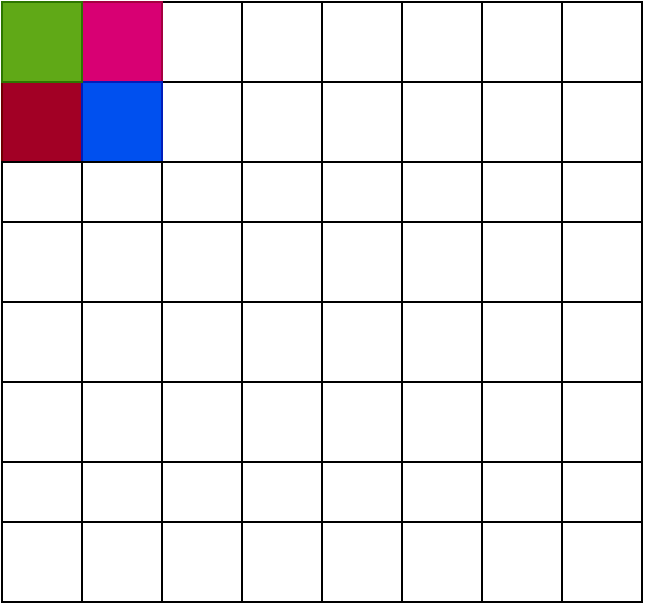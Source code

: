 <mxfile>
    <diagram id="rA5GnyouYawb8quKezNB" name="Page-1">
        <mxGraphModel dx="1181" dy="519" grid="1" gridSize="10" guides="1" tooltips="1" connect="1" arrows="1" fold="1" page="1" pageScale="1" pageWidth="850" pageHeight="1100" math="0" shadow="0">
            <root>
                <mxCell id="0"/>
                <mxCell id="1" parent="0"/>
                <mxCell id="2" value="" style="rounded=0;whiteSpace=wrap;html=1;" vertex="1" parent="1">
                    <mxGeometry x="440" y="240" width="40" height="40" as="geometry"/>
                </mxCell>
                <mxCell id="3" value="" style="rounded=0;whiteSpace=wrap;html=1;" vertex="1" parent="1">
                    <mxGeometry x="480" y="240" width="40" height="40" as="geometry"/>
                </mxCell>
                <mxCell id="4" value="" style="rounded=0;whiteSpace=wrap;html=1;" vertex="1" parent="1">
                    <mxGeometry x="440" y="280" width="40" height="40" as="geometry"/>
                </mxCell>
                <mxCell id="5" value="" style="rounded=0;whiteSpace=wrap;html=1;" vertex="1" parent="1">
                    <mxGeometry x="480" y="280" width="40" height="40" as="geometry"/>
                </mxCell>
                <mxCell id="6" value="" style="rounded=0;whiteSpace=wrap;html=1;" vertex="1" parent="1">
                    <mxGeometry x="440" y="320" width="40" height="40" as="geometry"/>
                </mxCell>
                <mxCell id="7" value="" style="rounded=0;whiteSpace=wrap;html=1;" vertex="1" parent="1">
                    <mxGeometry x="480" y="320" width="40" height="40" as="geometry"/>
                </mxCell>
                <mxCell id="8" value="" style="rounded=0;whiteSpace=wrap;html=1;" vertex="1" parent="1">
                    <mxGeometry x="440" y="350" width="40" height="40" as="geometry"/>
                </mxCell>
                <mxCell id="9" value="" style="rounded=0;whiteSpace=wrap;html=1;" vertex="1" parent="1">
                    <mxGeometry x="480" y="350" width="40" height="40" as="geometry"/>
                </mxCell>
                <mxCell id="10" value="" style="rounded=0;whiteSpace=wrap;html=1;" vertex="1" parent="1">
                    <mxGeometry x="360" y="240" width="40" height="40" as="geometry"/>
                </mxCell>
                <mxCell id="11" value="" style="rounded=0;whiteSpace=wrap;html=1;" vertex="1" parent="1">
                    <mxGeometry x="400" y="240" width="40" height="40" as="geometry"/>
                </mxCell>
                <mxCell id="12" value="" style="rounded=0;whiteSpace=wrap;html=1;" vertex="1" parent="1">
                    <mxGeometry x="360" y="280" width="40" height="40" as="geometry"/>
                </mxCell>
                <mxCell id="13" value="" style="rounded=0;whiteSpace=wrap;html=1;" vertex="1" parent="1">
                    <mxGeometry x="400" y="280" width="40" height="40" as="geometry"/>
                </mxCell>
                <mxCell id="14" value="" style="rounded=0;whiteSpace=wrap;html=1;" vertex="1" parent="1">
                    <mxGeometry x="360" y="320" width="40" height="40" as="geometry"/>
                </mxCell>
                <mxCell id="15" value="" style="rounded=0;whiteSpace=wrap;html=1;" vertex="1" parent="1">
                    <mxGeometry x="400" y="320" width="40" height="40" as="geometry"/>
                </mxCell>
                <mxCell id="16" value="" style="rounded=0;whiteSpace=wrap;html=1;" vertex="1" parent="1">
                    <mxGeometry x="360" y="350" width="40" height="40" as="geometry"/>
                </mxCell>
                <mxCell id="17" value="" style="rounded=0;whiteSpace=wrap;html=1;" vertex="1" parent="1">
                    <mxGeometry x="400" y="350" width="40" height="40" as="geometry"/>
                </mxCell>
                <mxCell id="34" value="" style="rounded=0;whiteSpace=wrap;html=1;" vertex="1" parent="1">
                    <mxGeometry x="440" y="90" width="40" height="40" as="geometry"/>
                </mxCell>
                <mxCell id="35" value="" style="rounded=0;whiteSpace=wrap;html=1;" vertex="1" parent="1">
                    <mxGeometry x="480" y="90" width="40" height="40" as="geometry"/>
                </mxCell>
                <mxCell id="36" value="" style="rounded=0;whiteSpace=wrap;html=1;" vertex="1" parent="1">
                    <mxGeometry x="440" y="130" width="40" height="40" as="geometry"/>
                </mxCell>
                <mxCell id="37" value="" style="rounded=0;whiteSpace=wrap;html=1;" vertex="1" parent="1">
                    <mxGeometry x="480" y="130" width="40" height="40" as="geometry"/>
                </mxCell>
                <mxCell id="38" value="" style="rounded=0;whiteSpace=wrap;html=1;" vertex="1" parent="1">
                    <mxGeometry x="440" y="170" width="40" height="40" as="geometry"/>
                </mxCell>
                <mxCell id="39" value="" style="rounded=0;whiteSpace=wrap;html=1;" vertex="1" parent="1">
                    <mxGeometry x="480" y="170" width="40" height="40" as="geometry"/>
                </mxCell>
                <mxCell id="40" value="" style="rounded=0;whiteSpace=wrap;html=1;" vertex="1" parent="1">
                    <mxGeometry x="440" y="200" width="40" height="40" as="geometry"/>
                </mxCell>
                <mxCell id="41" value="" style="rounded=0;whiteSpace=wrap;html=1;" vertex="1" parent="1">
                    <mxGeometry x="480" y="200" width="40" height="40" as="geometry"/>
                </mxCell>
                <mxCell id="42" value="" style="rounded=0;whiteSpace=wrap;html=1;" vertex="1" parent="1">
                    <mxGeometry x="360" y="90" width="40" height="40" as="geometry"/>
                </mxCell>
                <mxCell id="43" value="" style="rounded=0;whiteSpace=wrap;html=1;" vertex="1" parent="1">
                    <mxGeometry x="400" y="90" width="40" height="40" as="geometry"/>
                </mxCell>
                <mxCell id="44" value="" style="rounded=0;whiteSpace=wrap;html=1;" vertex="1" parent="1">
                    <mxGeometry x="360" y="130" width="40" height="40" as="geometry"/>
                </mxCell>
                <mxCell id="45" value="" style="rounded=0;whiteSpace=wrap;html=1;" vertex="1" parent="1">
                    <mxGeometry x="400" y="130" width="40" height="40" as="geometry"/>
                </mxCell>
                <mxCell id="46" value="" style="rounded=0;whiteSpace=wrap;html=1;" vertex="1" parent="1">
                    <mxGeometry x="360" y="170" width="40" height="40" as="geometry"/>
                </mxCell>
                <mxCell id="47" value="" style="rounded=0;whiteSpace=wrap;html=1;" vertex="1" parent="1">
                    <mxGeometry x="400" y="170" width="40" height="40" as="geometry"/>
                </mxCell>
                <mxCell id="48" value="" style="rounded=0;whiteSpace=wrap;html=1;" vertex="1" parent="1">
                    <mxGeometry x="360" y="200" width="40" height="40" as="geometry"/>
                </mxCell>
                <mxCell id="49" value="" style="rounded=0;whiteSpace=wrap;html=1;" vertex="1" parent="1">
                    <mxGeometry x="400" y="200" width="40" height="40" as="geometry"/>
                </mxCell>
                <mxCell id="50" value="" style="rounded=0;whiteSpace=wrap;html=1;" vertex="1" parent="1">
                    <mxGeometry x="280" y="240" width="40" height="40" as="geometry"/>
                </mxCell>
                <mxCell id="51" value="" style="rounded=0;whiteSpace=wrap;html=1;" vertex="1" parent="1">
                    <mxGeometry x="320" y="240" width="40" height="40" as="geometry"/>
                </mxCell>
                <mxCell id="52" value="" style="rounded=0;whiteSpace=wrap;html=1;" vertex="1" parent="1">
                    <mxGeometry x="280" y="280" width="40" height="40" as="geometry"/>
                </mxCell>
                <mxCell id="53" value="" style="rounded=0;whiteSpace=wrap;html=1;" vertex="1" parent="1">
                    <mxGeometry x="320" y="280" width="40" height="40" as="geometry"/>
                </mxCell>
                <mxCell id="54" value="" style="rounded=0;whiteSpace=wrap;html=1;" vertex="1" parent="1">
                    <mxGeometry x="280" y="320" width="40" height="40" as="geometry"/>
                </mxCell>
                <mxCell id="55" value="" style="rounded=0;whiteSpace=wrap;html=1;" vertex="1" parent="1">
                    <mxGeometry x="320" y="320" width="40" height="40" as="geometry"/>
                </mxCell>
                <mxCell id="56" value="" style="rounded=0;whiteSpace=wrap;html=1;" vertex="1" parent="1">
                    <mxGeometry x="280" y="350" width="40" height="40" as="geometry"/>
                </mxCell>
                <mxCell id="57" value="" style="rounded=0;whiteSpace=wrap;html=1;" vertex="1" parent="1">
                    <mxGeometry x="320" y="350" width="40" height="40" as="geometry"/>
                </mxCell>
                <mxCell id="58" value="" style="rounded=0;whiteSpace=wrap;html=1;" vertex="1" parent="1">
                    <mxGeometry x="200" y="240" width="40" height="40" as="geometry"/>
                </mxCell>
                <mxCell id="59" value="" style="rounded=0;whiteSpace=wrap;html=1;" vertex="1" parent="1">
                    <mxGeometry x="240" y="240" width="40" height="40" as="geometry"/>
                </mxCell>
                <mxCell id="60" value="" style="rounded=0;whiteSpace=wrap;html=1;" vertex="1" parent="1">
                    <mxGeometry x="200" y="280" width="40" height="40" as="geometry"/>
                </mxCell>
                <mxCell id="61" value="" style="rounded=0;whiteSpace=wrap;html=1;" vertex="1" parent="1">
                    <mxGeometry x="240" y="280" width="40" height="40" as="geometry"/>
                </mxCell>
                <mxCell id="62" value="" style="rounded=0;whiteSpace=wrap;html=1;" vertex="1" parent="1">
                    <mxGeometry x="200" y="320" width="40" height="40" as="geometry"/>
                </mxCell>
                <mxCell id="63" value="" style="rounded=0;whiteSpace=wrap;html=1;" vertex="1" parent="1">
                    <mxGeometry x="240" y="320" width="40" height="40" as="geometry"/>
                </mxCell>
                <mxCell id="64" value="" style="rounded=0;whiteSpace=wrap;html=1;" vertex="1" parent="1">
                    <mxGeometry x="200" y="350" width="40" height="40" as="geometry"/>
                </mxCell>
                <mxCell id="65" value="" style="rounded=0;whiteSpace=wrap;html=1;" vertex="1" parent="1">
                    <mxGeometry x="240" y="350" width="40" height="40" as="geometry"/>
                </mxCell>
                <mxCell id="66" value="" style="rounded=0;whiteSpace=wrap;html=1;" vertex="1" parent="1">
                    <mxGeometry x="280" y="90" width="40" height="40" as="geometry"/>
                </mxCell>
                <mxCell id="67" value="" style="rounded=0;whiteSpace=wrap;html=1;" vertex="1" parent="1">
                    <mxGeometry x="320" y="90" width="40" height="40" as="geometry"/>
                </mxCell>
                <mxCell id="68" value="" style="rounded=0;whiteSpace=wrap;html=1;" vertex="1" parent="1">
                    <mxGeometry x="280" y="130" width="40" height="40" as="geometry"/>
                </mxCell>
                <mxCell id="69" value="" style="rounded=0;whiteSpace=wrap;html=1;" vertex="1" parent="1">
                    <mxGeometry x="320" y="130" width="40" height="40" as="geometry"/>
                </mxCell>
                <mxCell id="70" value="" style="rounded=0;whiteSpace=wrap;html=1;" vertex="1" parent="1">
                    <mxGeometry x="280" y="170" width="40" height="40" as="geometry"/>
                </mxCell>
                <mxCell id="71" value="" style="rounded=0;whiteSpace=wrap;html=1;" vertex="1" parent="1">
                    <mxGeometry x="320" y="170" width="40" height="40" as="geometry"/>
                </mxCell>
                <mxCell id="72" value="" style="rounded=0;whiteSpace=wrap;html=1;" vertex="1" parent="1">
                    <mxGeometry x="280" y="200" width="40" height="40" as="geometry"/>
                </mxCell>
                <mxCell id="73" value="" style="rounded=0;whiteSpace=wrap;html=1;" vertex="1" parent="1">
                    <mxGeometry x="320" y="200" width="40" height="40" as="geometry"/>
                </mxCell>
                <mxCell id="75" value="" style="rounded=0;whiteSpace=wrap;html=1;fillColor=#d80073;fontColor=#ffffff;strokeColor=#A50040;" vertex="1" parent="1">
                    <mxGeometry x="240" y="90" width="40" height="40" as="geometry"/>
                </mxCell>
                <mxCell id="76" value="" style="rounded=0;whiteSpace=wrap;html=1;fillColor=#a20025;fontColor=#ffffff;strokeColor=#6F0000;" vertex="1" parent="1">
                    <mxGeometry x="200" y="130" width="40" height="40" as="geometry"/>
                </mxCell>
                <mxCell id="77" value="" style="rounded=0;whiteSpace=wrap;html=1;fillColor=#0050ef;fontColor=#ffffff;strokeColor=#001DBC;" vertex="1" parent="1">
                    <mxGeometry x="240" y="130" width="40" height="40" as="geometry"/>
                </mxCell>
                <mxCell id="78" value="" style="rounded=0;whiteSpace=wrap;html=1;" vertex="1" parent="1">
                    <mxGeometry x="200" y="170" width="40" height="40" as="geometry"/>
                </mxCell>
                <mxCell id="79" value="" style="rounded=0;whiteSpace=wrap;html=1;" vertex="1" parent="1">
                    <mxGeometry x="240" y="170" width="40" height="40" as="geometry"/>
                </mxCell>
                <mxCell id="80" value="" style="rounded=0;whiteSpace=wrap;html=1;" vertex="1" parent="1">
                    <mxGeometry x="200" y="200" width="40" height="40" as="geometry"/>
                </mxCell>
                <mxCell id="81" value="" style="rounded=0;whiteSpace=wrap;html=1;" vertex="1" parent="1">
                    <mxGeometry x="240" y="200" width="40" height="40" as="geometry"/>
                </mxCell>
                <mxCell id="74" value="" style="rounded=0;whiteSpace=wrap;html=1;fillColor=#60a917;fontColor=#ffffff;strokeColor=#2D7600;" vertex="1" parent="1">
                    <mxGeometry x="200" y="90" width="40" height="40" as="geometry"/>
                </mxCell>
            </root>
        </mxGraphModel>
    </diagram>
    <diagram id="Olkaf-ClGuA2eHDe-bZF" name="Page-2">
        <mxGraphModel dx="1181" dy="519" grid="1" gridSize="10" guides="1" tooltips="1" connect="1" arrows="1" fold="1" page="1" pageScale="1" pageWidth="850" pageHeight="1100" math="0" shadow="0">
            <root>
                <mxCell id="0"/>
                <mxCell id="1" parent="0"/>
                <mxCell id="7g_57FzRwN94JTgTKwAa-7" value="body" style="rounded=0;whiteSpace=wrap;html=1;" vertex="1" parent="1">
                    <mxGeometry x="200" y="10" width="480" height="200" as="geometry"/>
                </mxCell>
                <mxCell id="7g_57FzRwN94JTgTKwAa-3" value="" style="rounded=0;whiteSpace=wrap;html=1;" vertex="1" parent="1">
                    <mxGeometry x="225" y="40" width="435" height="140" as="geometry"/>
                </mxCell>
                <mxCell id="7g_57FzRwN94JTgTKwAa-1" value="" style="rounded=0;whiteSpace=wrap;html=1;" vertex="1" parent="1">
                    <mxGeometry x="240" y="120" width="400" height="40" as="geometry"/>
                </mxCell>
                <mxCell id="7g_57FzRwN94JTgTKwAa-2" value="" style="rounded=0;whiteSpace=wrap;html=1;" vertex="1" parent="1">
                    <mxGeometry x="240" y="70" width="400" height="40" as="geometry"/>
                </mxCell>
                <mxCell id="7g_57FzRwN94JTgTKwAa-4" value="H1" style="text;html=1;strokeColor=none;fillColor=none;align=center;verticalAlign=middle;whiteSpace=wrap;rounded=0;" vertex="1" parent="1">
                    <mxGeometry x="240" y="80" width="60" height="30" as="geometry"/>
                </mxCell>
                <mxCell id="7g_57FzRwN94JTgTKwAa-5" value="p" style="text;html=1;strokeColor=none;fillColor=none;align=center;verticalAlign=middle;whiteSpace=wrap;rounded=0;" vertex="1" parent="1">
                    <mxGeometry x="240" y="125" width="60" height="30" as="geometry"/>
                </mxCell>
                <mxCell id="7g_57FzRwN94JTgTKwAa-6" value="div" style="text;html=1;strokeColor=none;fillColor=none;align=center;verticalAlign=middle;whiteSpace=wrap;rounded=0;" vertex="1" parent="1">
                    <mxGeometry x="220" y="40" width="60" height="30" as="geometry"/>
                </mxCell>
                <mxCell id="7g_57FzRwN94JTgTKwAa-8" value="body" style="text;html=1;strokeColor=none;fillColor=none;align=center;verticalAlign=middle;whiteSpace=wrap;rounded=0;" vertex="1" parent="1">
                    <mxGeometry x="200" y="10" width="60" height="30" as="geometry"/>
                </mxCell>
                <mxCell id="7g_57FzRwN94JTgTKwAa-9" value="em" style="text;html=1;strokeColor=none;fillColor=none;align=center;verticalAlign=middle;whiteSpace=wrap;rounded=0;" vertex="1" parent="1">
                    <mxGeometry x="310" y="250" width="60" height="30" as="geometry"/>
                </mxCell>
                <mxCell id="7g_57FzRwN94JTgTKwAa-10" value="rem" style="text;html=1;strokeColor=none;fillColor=none;align=center;verticalAlign=middle;whiteSpace=wrap;rounded=0;" vertex="1" parent="1">
                    <mxGeometry x="470" y="250" width="60" height="30" as="geometry"/>
                </mxCell>
                <mxCell id="7g_57FzRwN94JTgTKwAa-11" value="font-size: 16px" style="text;html=1;strokeColor=none;fillColor=none;align=center;verticalAlign=middle;whiteSpace=wrap;rounded=0;" vertex="1" parent="1">
                    <mxGeometry x="50" y="40" width="110" height="30" as="geometry"/>
                </mxCell>
                <mxCell id="7g_57FzRwN94JTgTKwAa-12" value="" style="endArrow=classic;html=1;exitX=1;exitY=0.5;exitDx=0;exitDy=0;" edge="1" parent="1" source="7g_57FzRwN94JTgTKwAa-11" target="7g_57FzRwN94JTgTKwAa-6">
                    <mxGeometry width="50" height="50" relative="1" as="geometry">
                        <mxPoint x="400" y="290" as="sourcePoint"/>
                        <mxPoint x="450" y="240" as="targetPoint"/>
                    </mxGeometry>
                </mxCell>
                <mxCell id="7g_57FzRwN94JTgTKwAa-13" value="font-size: 18px" style="text;html=1;strokeColor=none;fillColor=none;align=center;verticalAlign=middle;whiteSpace=wrap;rounded=0;" vertex="1" parent="1">
                    <mxGeometry x="70" y="75" width="110" height="30" as="geometry"/>
                </mxCell>
                <mxCell id="7g_57FzRwN94JTgTKwAa-14" value="" style="endArrow=classic;html=1;exitX=1;exitY=0.5;exitDx=0;exitDy=0;" edge="1" parent="1" source="7g_57FzRwN94JTgTKwAa-13">
                    <mxGeometry width="50" height="50" relative="1" as="geometry">
                        <mxPoint x="420" y="325" as="sourcePoint"/>
                        <mxPoint x="240" y="90" as="targetPoint"/>
                    </mxGeometry>
                </mxCell>
                <mxCell id="7g_57FzRwN94JTgTKwAa-15" value="body" style="rounded=0;whiteSpace=wrap;html=1;" vertex="1" parent="1">
                    <mxGeometry x="200" y="290" width="480" height="200" as="geometry"/>
                </mxCell>
                <mxCell id="7g_57FzRwN94JTgTKwAa-16" value="" style="rounded=0;whiteSpace=wrap;html=1;" vertex="1" parent="1">
                    <mxGeometry x="225" y="320" width="435" height="140" as="geometry"/>
                </mxCell>
                <mxCell id="7g_57FzRwN94JTgTKwAa-17" value="" style="rounded=0;whiteSpace=wrap;html=1;" vertex="1" parent="1">
                    <mxGeometry x="240" y="400" width="400" height="40" as="geometry"/>
                </mxCell>
                <mxCell id="7g_57FzRwN94JTgTKwAa-18" value="" style="rounded=0;whiteSpace=wrap;html=1;" vertex="1" parent="1">
                    <mxGeometry x="240" y="350" width="400" height="40" as="geometry"/>
                </mxCell>
                <mxCell id="7g_57FzRwN94JTgTKwAa-19" value="H1&amp;nbsp; (48px)" style="text;html=1;strokeColor=none;fillColor=none;align=center;verticalAlign=middle;whiteSpace=wrap;rounded=0;" vertex="1" parent="1">
                    <mxGeometry x="250" y="355" width="60" height="30" as="geometry"/>
                </mxCell>
                <mxCell id="7g_57FzRwN94JTgTKwAa-20" value="p" style="text;html=1;strokeColor=none;fillColor=none;align=center;verticalAlign=middle;whiteSpace=wrap;rounded=0;" vertex="1" parent="1">
                    <mxGeometry x="240" y="405" width="60" height="30" as="geometry"/>
                </mxCell>
                <mxCell id="7g_57FzRwN94JTgTKwAa-21" value="div" style="text;html=1;strokeColor=none;fillColor=none;align=center;verticalAlign=middle;whiteSpace=wrap;rounded=0;" vertex="1" parent="1">
                    <mxGeometry x="220" y="320" width="60" height="30" as="geometry"/>
                </mxCell>
                <mxCell id="7g_57FzRwN94JTgTKwAa-22" value="body" style="text;html=1;strokeColor=none;fillColor=none;align=center;verticalAlign=middle;whiteSpace=wrap;rounded=0;" vertex="1" parent="1">
                    <mxGeometry x="200" y="290" width="60" height="30" as="geometry"/>
                </mxCell>
                <mxCell id="7g_57FzRwN94JTgTKwAa-23" value="" style="endArrow=classic;html=1;exitX=1;exitY=0.5;exitDx=0;exitDy=0;" edge="1" parent="1" target="7g_57FzRwN94JTgTKwAa-21">
                    <mxGeometry width="50" height="50" relative="1" as="geometry">
                        <mxPoint x="160" y="335" as="sourcePoint"/>
                        <mxPoint x="450" y="520" as="targetPoint"/>
                    </mxGeometry>
                </mxCell>
                <mxCell id="7g_57FzRwN94JTgTKwAa-24" value="font-size: 1.5em" style="text;html=1;strokeColor=none;fillColor=none;align=center;verticalAlign=middle;whiteSpace=wrap;rounded=0;" vertex="1" parent="1">
                    <mxGeometry x="70" y="355" width="110" height="30" as="geometry"/>
                </mxCell>
                <mxCell id="7g_57FzRwN94JTgTKwAa-25" value="" style="endArrow=classic;html=1;exitX=1;exitY=0.5;exitDx=0;exitDy=0;" edge="1" parent="1" source="7g_57FzRwN94JTgTKwAa-24">
                    <mxGeometry width="50" height="50" relative="1" as="geometry">
                        <mxPoint x="420" y="605" as="sourcePoint"/>
                        <mxPoint x="240" y="370" as="targetPoint"/>
                    </mxGeometry>
                </mxCell>
                <mxCell id="7g_57FzRwN94JTgTKwAa-26" value="font-size: 2em" style="text;html=1;strokeColor=none;fillColor=none;align=center;verticalAlign=middle;whiteSpace=wrap;rounded=0;" vertex="1" parent="1">
                    <mxGeometry x="50" y="320" width="110" height="30" as="geometry"/>
                </mxCell>
                <mxCell id="7g_57FzRwN94JTgTKwAa-27" value="1rem = 16px" style="text;html=1;strokeColor=none;fillColor=none;align=center;verticalAlign=middle;whiteSpace=wrap;rounded=0;" vertex="1" parent="1">
                    <mxGeometry x="70" y="230" width="110" height="30" as="geometry"/>
                </mxCell>
                <mxCell id="7g_57FzRwN94JTgTKwAa-28" value="1em = 16px" style="text;html=1;strokeColor=none;fillColor=none;align=center;verticalAlign=middle;whiteSpace=wrap;rounded=0;" vertex="1" parent="1">
                    <mxGeometry x="70" y="250" width="110" height="30" as="geometry"/>
                </mxCell>
                <mxCell id="7g_57FzRwN94JTgTKwAa-29" value="(32px)" style="text;html=1;strokeColor=none;fillColor=none;align=center;verticalAlign=middle;whiteSpace=wrap;rounded=0;" vertex="1" parent="1">
                    <mxGeometry x="240" y="320" width="110" height="30" as="geometry"/>
                </mxCell>
                <mxCell id="7g_57FzRwN94JTgTKwAa-30" value="font-size: 1em" style="text;html=1;strokeColor=none;fillColor=none;align=center;verticalAlign=middle;whiteSpace=wrap;rounded=0;" vertex="1" parent="1">
                    <mxGeometry x="70" y="340" width="110" height="30" as="geometry"/>
                </mxCell>
            </root>
        </mxGraphModel>
    </diagram>
</mxfile>